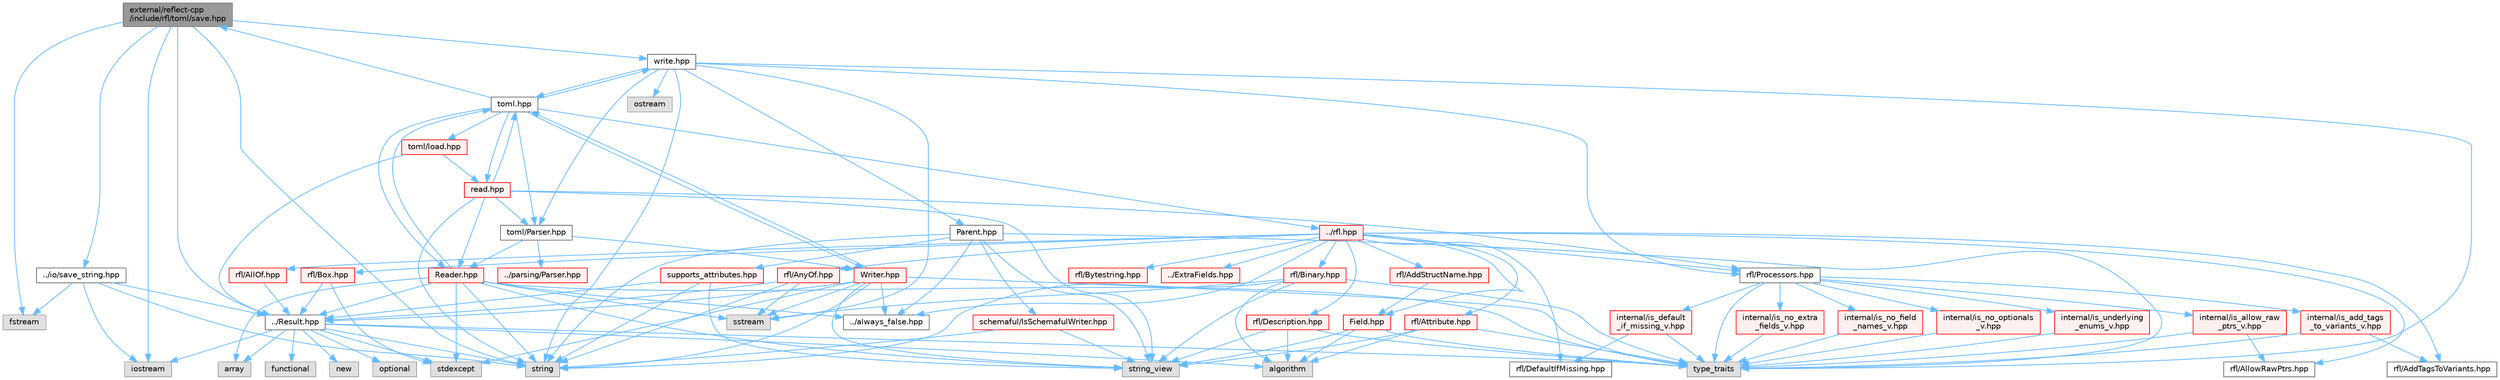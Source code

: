 digraph "external/reflect-cpp/include/rfl/toml/save.hpp"
{
 // LATEX_PDF_SIZE
  bgcolor="transparent";
  edge [fontname=Helvetica,fontsize=10,labelfontname=Helvetica,labelfontsize=10];
  node [fontname=Helvetica,fontsize=10,shape=box,height=0.2,width=0.4];
  Node1 [id="Node000001",label="external/reflect-cpp\l/include/rfl/toml/save.hpp",height=0.2,width=0.4,color="gray40", fillcolor="grey60", style="filled", fontcolor="black",tooltip=" "];
  Node1 -> Node2 [id="edge1_Node000001_Node000002",color="steelblue1",style="solid",tooltip=" "];
  Node2 [id="Node000002",label="fstream",height=0.2,width=0.4,color="grey60", fillcolor="#E0E0E0", style="filled",tooltip=" "];
  Node1 -> Node3 [id="edge2_Node000001_Node000003",color="steelblue1",style="solid",tooltip=" "];
  Node3 [id="Node000003",label="iostream",height=0.2,width=0.4,color="grey60", fillcolor="#E0E0E0", style="filled",tooltip=" "];
  Node1 -> Node4 [id="edge3_Node000001_Node000004",color="steelblue1",style="solid",tooltip=" "];
  Node4 [id="Node000004",label="string",height=0.2,width=0.4,color="grey60", fillcolor="#E0E0E0", style="filled",tooltip=" "];
  Node1 -> Node5 [id="edge4_Node000001_Node000005",color="steelblue1",style="solid",tooltip=" "];
  Node5 [id="Node000005",label="../Result.hpp",height=0.2,width=0.4,color="grey40", fillcolor="white", style="filled",URL="$_result_8hpp.html",tooltip=" "];
  Node5 -> Node6 [id="edge5_Node000005_Node000006",color="steelblue1",style="solid",tooltip=" "];
  Node6 [id="Node000006",label="algorithm",height=0.2,width=0.4,color="grey60", fillcolor="#E0E0E0", style="filled",tooltip=" "];
  Node5 -> Node7 [id="edge6_Node000005_Node000007",color="steelblue1",style="solid",tooltip=" "];
  Node7 [id="Node000007",label="array",height=0.2,width=0.4,color="grey60", fillcolor="#E0E0E0", style="filled",tooltip=" "];
  Node5 -> Node8 [id="edge7_Node000005_Node000008",color="steelblue1",style="solid",tooltip=" "];
  Node8 [id="Node000008",label="functional",height=0.2,width=0.4,color="grey60", fillcolor="#E0E0E0", style="filled",tooltip=" "];
  Node5 -> Node3 [id="edge8_Node000005_Node000003",color="steelblue1",style="solid",tooltip=" "];
  Node5 -> Node9 [id="edge9_Node000005_Node000009",color="steelblue1",style="solid",tooltip=" "];
  Node9 [id="Node000009",label="new",height=0.2,width=0.4,color="grey60", fillcolor="#E0E0E0", style="filled",tooltip=" "];
  Node5 -> Node10 [id="edge10_Node000005_Node000010",color="steelblue1",style="solid",tooltip=" "];
  Node10 [id="Node000010",label="optional",height=0.2,width=0.4,color="grey60", fillcolor="#E0E0E0", style="filled",tooltip=" "];
  Node5 -> Node11 [id="edge11_Node000005_Node000011",color="steelblue1",style="solid",tooltip=" "];
  Node11 [id="Node000011",label="stdexcept",height=0.2,width=0.4,color="grey60", fillcolor="#E0E0E0", style="filled",tooltip=" "];
  Node5 -> Node4 [id="edge12_Node000005_Node000004",color="steelblue1",style="solid",tooltip=" "];
  Node5 -> Node12 [id="edge13_Node000005_Node000012",color="steelblue1",style="solid",tooltip=" "];
  Node12 [id="Node000012",label="type_traits",height=0.2,width=0.4,color="grey60", fillcolor="#E0E0E0", style="filled",tooltip=" "];
  Node1 -> Node13 [id="edge14_Node000001_Node000013",color="steelblue1",style="solid",tooltip=" "];
  Node13 [id="Node000013",label="../io/save_string.hpp",height=0.2,width=0.4,color="grey40", fillcolor="white", style="filled",URL="$save__string_8hpp.html",tooltip=" "];
  Node13 -> Node2 [id="edge15_Node000013_Node000002",color="steelblue1",style="solid",tooltip=" "];
  Node13 -> Node3 [id="edge16_Node000013_Node000003",color="steelblue1",style="solid",tooltip=" "];
  Node13 -> Node4 [id="edge17_Node000013_Node000004",color="steelblue1",style="solid",tooltip=" "];
  Node13 -> Node5 [id="edge18_Node000013_Node000005",color="steelblue1",style="solid",tooltip=" "];
  Node1 -> Node14 [id="edge19_Node000001_Node000014",color="steelblue1",style="solid",tooltip=" "];
  Node14 [id="Node000014",label="write.hpp",height=0.2,width=0.4,color="grey40", fillcolor="white", style="filled",URL="$toml_2write_8hpp.html",tooltip=" "];
  Node14 -> Node15 [id="edge20_Node000014_Node000015",color="steelblue1",style="solid",tooltip=" "];
  Node15 [id="Node000015",label="ostream",height=0.2,width=0.4,color="grey60", fillcolor="#E0E0E0", style="filled",tooltip=" "];
  Node14 -> Node16 [id="edge21_Node000014_Node000016",color="steelblue1",style="solid",tooltip=" "];
  Node16 [id="Node000016",label="sstream",height=0.2,width=0.4,color="grey60", fillcolor="#E0E0E0", style="filled",tooltip=" "];
  Node14 -> Node4 [id="edge22_Node000014_Node000004",color="steelblue1",style="solid",tooltip=" "];
  Node14 -> Node17 [id="edge23_Node000014_Node000017",color="steelblue1",style="solid",tooltip=" "];
  Node17 [id="Node000017",label="toml.hpp",height=0.2,width=0.4,color="grey40", fillcolor="white", style="filled",URL="$toml_8hpp.html",tooltip=" "];
  Node17 -> Node18 [id="edge24_Node000017_Node000018",color="steelblue1",style="solid",tooltip=" "];
  Node18 [id="Node000018",label="../rfl.hpp",height=0.2,width=0.4,color="red", fillcolor="#FFF0F0", style="filled",URL="$rfl_8hpp.html",tooltip=" "];
  Node18 -> Node19 [id="edge25_Node000018_Node000019",color="steelblue1",style="solid",tooltip=" "];
  Node19 [id="Node000019",label="rfl/AddStructName.hpp",height=0.2,width=0.4,color="red", fillcolor="#FFF0F0", style="filled",URL="$_add_struct_name_8hpp.html",tooltip=" "];
  Node19 -> Node21 [id="edge26_Node000019_Node000021",color="steelblue1",style="solid",tooltip=" "];
  Node21 [id="Node000021",label="Field.hpp",height=0.2,width=0.4,color="red", fillcolor="#FFF0F0", style="filled",URL="$_field_8hpp.html",tooltip=" "];
  Node21 -> Node6 [id="edge27_Node000021_Node000006",color="steelblue1",style="solid",tooltip=" "];
  Node21 -> Node22 [id="edge28_Node000021_Node000022",color="steelblue1",style="solid",tooltip=" "];
  Node22 [id="Node000022",label="string_view",height=0.2,width=0.4,color="grey60", fillcolor="#E0E0E0", style="filled",tooltip=" "];
  Node21 -> Node12 [id="edge29_Node000021_Node000012",color="steelblue1",style="solid",tooltip=" "];
  Node18 -> Node60 [id="edge30_Node000018_Node000060",color="steelblue1",style="solid",tooltip=" "];
  Node60 [id="Node000060",label="rfl/AddTagsToVariants.hpp",height=0.2,width=0.4,color="grey40", fillcolor="white", style="filled",URL="$_add_tags_to_variants_8hpp.html",tooltip=" "];
  Node18 -> Node61 [id="edge31_Node000018_Node000061",color="steelblue1",style="solid",tooltip=" "];
  Node61 [id="Node000061",label="rfl/AllOf.hpp",height=0.2,width=0.4,color="red", fillcolor="#FFF0F0", style="filled",URL="$_all_of_8hpp.html",tooltip=" "];
  Node61 -> Node5 [id="edge32_Node000061_Node000005",color="steelblue1",style="solid",tooltip=" "];
  Node18 -> Node70 [id="edge33_Node000018_Node000070",color="steelblue1",style="solid",tooltip=" "];
  Node70 [id="Node000070",label="rfl/AllowRawPtrs.hpp",height=0.2,width=0.4,color="grey40", fillcolor="white", style="filled",URL="$_allow_raw_ptrs_8hpp.html",tooltip=" "];
  Node18 -> Node71 [id="edge34_Node000018_Node000071",color="steelblue1",style="solid",tooltip=" "];
  Node71 [id="Node000071",label="rfl/AnyOf.hpp",height=0.2,width=0.4,color="red", fillcolor="#FFF0F0", style="filled",URL="$_any_of_8hpp.html",tooltip=" "];
  Node71 -> Node16 [id="edge35_Node000071_Node000016",color="steelblue1",style="solid",tooltip=" "];
  Node71 -> Node4 [id="edge36_Node000071_Node000004",color="steelblue1",style="solid",tooltip=" "];
  Node71 -> Node5 [id="edge37_Node000071_Node000005",color="steelblue1",style="solid",tooltip=" "];
  Node18 -> Node72 [id="edge38_Node000018_Node000072",color="steelblue1",style="solid",tooltip=" "];
  Node72 [id="Node000072",label="rfl/Attribute.hpp",height=0.2,width=0.4,color="red", fillcolor="#FFF0F0", style="filled",URL="$_attribute_8hpp.html",tooltip=" "];
  Node72 -> Node6 [id="edge39_Node000072_Node000006",color="steelblue1",style="solid",tooltip=" "];
  Node72 -> Node22 [id="edge40_Node000072_Node000022",color="steelblue1",style="solid",tooltip=" "];
  Node72 -> Node12 [id="edge41_Node000072_Node000012",color="steelblue1",style="solid",tooltip=" "];
  Node18 -> Node73 [id="edge42_Node000018_Node000073",color="steelblue1",style="solid",tooltip=" "];
  Node73 [id="Node000073",label="rfl/Binary.hpp",height=0.2,width=0.4,color="red", fillcolor="#FFF0F0", style="filled",URL="$_binary_8hpp.html",tooltip=" "];
  Node73 -> Node6 [id="edge43_Node000073_Node000006",color="steelblue1",style="solid",tooltip=" "];
  Node73 -> Node16 [id="edge44_Node000073_Node000016",color="steelblue1",style="solid",tooltip=" "];
  Node73 -> Node4 [id="edge45_Node000073_Node000004",color="steelblue1",style="solid",tooltip=" "];
  Node73 -> Node22 [id="edge46_Node000073_Node000022",color="steelblue1",style="solid",tooltip=" "];
  Node73 -> Node12 [id="edge47_Node000073_Node000012",color="steelblue1",style="solid",tooltip=" "];
  Node18 -> Node75 [id="edge48_Node000018_Node000075",color="steelblue1",style="solid",tooltip=" "];
  Node75 [id="Node000075",label="rfl/Box.hpp",height=0.2,width=0.4,color="red", fillcolor="#FFF0F0", style="filled",URL="$_box_8hpp.html",tooltip=" "];
  Node75 -> Node11 [id="edge49_Node000075_Node000011",color="steelblue1",style="solid",tooltip=" "];
  Node75 -> Node5 [id="edge50_Node000075_Node000005",color="steelblue1",style="solid",tooltip=" "];
  Node18 -> Node76 [id="edge51_Node000018_Node000076",color="steelblue1",style="solid",tooltip=" "];
  Node76 [id="Node000076",label="rfl/Bytestring.hpp",height=0.2,width=0.4,color="red", fillcolor="#FFF0F0", style="filled",URL="$_bytestring_8hpp.html",tooltip=" "];
  Node18 -> Node77 [id="edge52_Node000018_Node000077",color="steelblue1",style="solid",tooltip=" "];
  Node77 [id="Node000077",label="rfl/DefaultIfMissing.hpp",height=0.2,width=0.4,color="grey40", fillcolor="white", style="filled",URL="$_default_if_missing_8hpp.html",tooltip=" "];
  Node18 -> Node78 [id="edge53_Node000018_Node000078",color="steelblue1",style="solid",tooltip=" "];
  Node78 [id="Node000078",label="rfl/Description.hpp",height=0.2,width=0.4,color="red", fillcolor="#FFF0F0", style="filled",URL="$_description_8hpp.html",tooltip=" "];
  Node78 -> Node6 [id="edge54_Node000078_Node000006",color="steelblue1",style="solid",tooltip=" "];
  Node78 -> Node22 [id="edge55_Node000078_Node000022",color="steelblue1",style="solid",tooltip=" "];
  Node78 -> Node12 [id="edge56_Node000078_Node000012",color="steelblue1",style="solid",tooltip=" "];
  Node18 -> Node54 [id="edge57_Node000018_Node000054",color="steelblue1",style="solid",tooltip=" "];
  Node54 [id="Node000054",label="../ExtraFields.hpp",height=0.2,width=0.4,color="red", fillcolor="#FFF0F0", style="filled",URL="$_extra_fields_8hpp.html",tooltip=" "];
  Node18 -> Node21 [id="edge58_Node000018_Node000021",color="steelblue1",style="solid",tooltip=" "];
  Node18 -> Node95 [id="edge59_Node000018_Node000095",color="steelblue1",style="solid",tooltip=" "];
  Node95 [id="Node000095",label="rfl/Processors.hpp",height=0.2,width=0.4,color="grey40", fillcolor="white", style="filled",URL="$_processors_8hpp.html",tooltip=" "];
  Node95 -> Node12 [id="edge60_Node000095_Node000012",color="steelblue1",style="solid",tooltip=" "];
  Node95 -> Node96 [id="edge61_Node000095_Node000096",color="steelblue1",style="solid",tooltip=" "];
  Node96 [id="Node000096",label="internal/is_add_tags\l_to_variants_v.hpp",height=0.2,width=0.4,color="red", fillcolor="#FFF0F0", style="filled",URL="$is__add__tags__to__variants__v_8hpp.html",tooltip=" "];
  Node96 -> Node12 [id="edge62_Node000096_Node000012",color="steelblue1",style="solid",tooltip=" "];
  Node96 -> Node60 [id="edge63_Node000096_Node000060",color="steelblue1",style="solid",tooltip=" "];
  Node95 -> Node97 [id="edge64_Node000095_Node000097",color="steelblue1",style="solid",tooltip=" "];
  Node97 [id="Node000097",label="internal/is_allow_raw\l_ptrs_v.hpp",height=0.2,width=0.4,color="red", fillcolor="#FFF0F0", style="filled",URL="$is__allow__raw__ptrs__v_8hpp.html",tooltip=" "];
  Node97 -> Node12 [id="edge65_Node000097_Node000012",color="steelblue1",style="solid",tooltip=" "];
  Node97 -> Node70 [id="edge66_Node000097_Node000070",color="steelblue1",style="solid",tooltip=" "];
  Node95 -> Node98 [id="edge67_Node000095_Node000098",color="steelblue1",style="solid",tooltip=" "];
  Node98 [id="Node000098",label="internal/is_default\l_if_missing_v.hpp",height=0.2,width=0.4,color="red", fillcolor="#FFF0F0", style="filled",URL="$is__default__if__missing__v_8hpp.html",tooltip=" "];
  Node98 -> Node12 [id="edge68_Node000098_Node000012",color="steelblue1",style="solid",tooltip=" "];
  Node98 -> Node77 [id="edge69_Node000098_Node000077",color="steelblue1",style="solid",tooltip=" "];
  Node95 -> Node99 [id="edge70_Node000095_Node000099",color="steelblue1",style="solid",tooltip=" "];
  Node99 [id="Node000099",label="internal/is_no_extra\l_fields_v.hpp",height=0.2,width=0.4,color="red", fillcolor="#FFF0F0", style="filled",URL="$is__no__extra__fields__v_8hpp.html",tooltip=" "];
  Node99 -> Node12 [id="edge71_Node000099_Node000012",color="steelblue1",style="solid",tooltip=" "];
  Node95 -> Node100 [id="edge72_Node000095_Node000100",color="steelblue1",style="solid",tooltip=" "];
  Node100 [id="Node000100",label="internal/is_no_field\l_names_v.hpp",height=0.2,width=0.4,color="red", fillcolor="#FFF0F0", style="filled",URL="$is__no__field__names__v_8hpp.html",tooltip=" "];
  Node100 -> Node12 [id="edge73_Node000100_Node000012",color="steelblue1",style="solid",tooltip=" "];
  Node95 -> Node101 [id="edge74_Node000095_Node000101",color="steelblue1",style="solid",tooltip=" "];
  Node101 [id="Node000101",label="internal/is_no_optionals\l_v.hpp",height=0.2,width=0.4,color="red", fillcolor="#FFF0F0", style="filled",URL="$is__no__optionals__v_8hpp.html",tooltip=" "];
  Node101 -> Node12 [id="edge75_Node000101_Node000012",color="steelblue1",style="solid",tooltip=" "];
  Node95 -> Node102 [id="edge76_Node000095_Node000102",color="steelblue1",style="solid",tooltip=" "];
  Node102 [id="Node000102",label="internal/is_underlying\l_enums_v.hpp",height=0.2,width=0.4,color="red", fillcolor="#FFF0F0", style="filled",URL="$is__underlying__enums__v_8hpp.html",tooltip=" "];
  Node102 -> Node12 [id="edge77_Node000102_Node000012",color="steelblue1",style="solid",tooltip=" "];
  Node18 -> Node120 [id="edge78_Node000018_Node000120",color="steelblue1",style="solid",tooltip=" "];
  Node120 [id="Node000120",label="../always_false.hpp",height=0.2,width=0.4,color="grey40", fillcolor="white", style="filled",URL="$always__false_8hpp.html",tooltip=" "];
  Node17 -> Node300 [id="edge79_Node000017_Node000300",color="steelblue1",style="solid",tooltip=" "];
  Node300 [id="Node000300",label="toml/Parser.hpp",height=0.2,width=0.4,color="grey40", fillcolor="white", style="filled",URL="$toml_2_parser_8hpp.html",tooltip=" "];
  Node300 -> Node194 [id="edge80_Node000300_Node000194",color="steelblue1",style="solid",tooltip=" "];
  Node194 [id="Node000194",label="../parsing/Parser.hpp",height=0.2,width=0.4,color="red", fillcolor="#FFF0F0", style="filled",URL="$parsing_2_parser_8hpp.html",tooltip=" "];
  Node300 -> Node301 [id="edge81_Node000300_Node000301",color="steelblue1",style="solid",tooltip=" "];
  Node301 [id="Node000301",label="Reader.hpp",height=0.2,width=0.4,color="red", fillcolor="#FFF0F0", style="filled",URL="$toml_2_reader_8hpp.html",tooltip=" "];
  Node301 -> Node7 [id="edge82_Node000301_Node000007",color="steelblue1",style="solid",tooltip=" "];
  Node301 -> Node16 [id="edge83_Node000301_Node000016",color="steelblue1",style="solid",tooltip=" "];
  Node301 -> Node11 [id="edge84_Node000301_Node000011",color="steelblue1",style="solid",tooltip=" "];
  Node301 -> Node4 [id="edge85_Node000301_Node000004",color="steelblue1",style="solid",tooltip=" "];
  Node301 -> Node22 [id="edge86_Node000301_Node000022",color="steelblue1",style="solid",tooltip=" "];
  Node301 -> Node12 [id="edge87_Node000301_Node000012",color="steelblue1",style="solid",tooltip=" "];
  Node301 -> Node17 [id="edge88_Node000301_Node000017",color="steelblue1",style="solid",tooltip=" "];
  Node301 -> Node5 [id="edge89_Node000301_Node000005",color="steelblue1",style="solid",tooltip=" "];
  Node301 -> Node120 [id="edge90_Node000301_Node000120",color="steelblue1",style="solid",tooltip=" "];
  Node300 -> Node302 [id="edge91_Node000300_Node000302",color="steelblue1",style="solid",tooltip=" "];
  Node302 [id="Node000302",label="Writer.hpp",height=0.2,width=0.4,color="red", fillcolor="#FFF0F0", style="filled",URL="$toml_2_writer_8hpp.html",tooltip=" "];
  Node302 -> Node16 [id="edge92_Node000302_Node000016",color="steelblue1",style="solid",tooltip=" "];
  Node302 -> Node11 [id="edge93_Node000302_Node000011",color="steelblue1",style="solid",tooltip=" "];
  Node302 -> Node4 [id="edge94_Node000302_Node000004",color="steelblue1",style="solid",tooltip=" "];
  Node302 -> Node22 [id="edge95_Node000302_Node000022",color="steelblue1",style="solid",tooltip=" "];
  Node302 -> Node12 [id="edge96_Node000302_Node000012",color="steelblue1",style="solid",tooltip=" "];
  Node302 -> Node17 [id="edge97_Node000302_Node000017",color="steelblue1",style="solid",tooltip=" "];
  Node302 -> Node5 [id="edge98_Node000302_Node000005",color="steelblue1",style="solid",tooltip=" "];
  Node302 -> Node120 [id="edge99_Node000302_Node000120",color="steelblue1",style="solid",tooltip=" "];
  Node17 -> Node301 [id="edge100_Node000017_Node000301",color="steelblue1",style="solid",tooltip=" "];
  Node17 -> Node302 [id="edge101_Node000017_Node000302",color="steelblue1",style="solid",tooltip=" "];
  Node17 -> Node303 [id="edge102_Node000017_Node000303",color="steelblue1",style="solid",tooltip=" "];
  Node303 [id="Node000303",label="toml/load.hpp",height=0.2,width=0.4,color="red", fillcolor="#FFF0F0", style="filled",URL="$toml_2load_8hpp.html",tooltip=" "];
  Node303 -> Node5 [id="edge103_Node000303_Node000005",color="steelblue1",style="solid",tooltip=" "];
  Node303 -> Node305 [id="edge104_Node000303_Node000305",color="steelblue1",style="solid",tooltip=" "];
  Node305 [id="Node000305",label="read.hpp",height=0.2,width=0.4,color="red", fillcolor="#FFF0F0", style="filled",URL="$toml_2read_8hpp.html",tooltip=" "];
  Node305 -> Node4 [id="edge105_Node000305_Node000004",color="steelblue1",style="solid",tooltip=" "];
  Node305 -> Node22 [id="edge106_Node000305_Node000022",color="steelblue1",style="solid",tooltip=" "];
  Node305 -> Node17 [id="edge107_Node000305_Node000017",color="steelblue1",style="solid",tooltip=" "];
  Node305 -> Node95 [id="edge108_Node000305_Node000095",color="steelblue1",style="solid",tooltip=" "];
  Node305 -> Node300 [id="edge109_Node000305_Node000300",color="steelblue1",style="solid",tooltip=" "];
  Node305 -> Node301 [id="edge110_Node000305_Node000301",color="steelblue1",style="solid",tooltip=" "];
  Node17 -> Node305 [id="edge111_Node000017_Node000305",color="steelblue1",style="solid",tooltip=" "];
  Node17 -> Node1 [id="edge112_Node000017_Node000001",color="steelblue1",style="solid",tooltip=" "];
  Node17 -> Node14 [id="edge113_Node000017_Node000014",color="steelblue1",style="solid",tooltip=" "];
  Node14 -> Node12 [id="edge114_Node000014_Node000012",color="steelblue1",style="solid",tooltip=" "];
  Node14 -> Node95 [id="edge115_Node000014_Node000095",color="steelblue1",style="solid",tooltip=" "];
  Node14 -> Node205 [id="edge116_Node000014_Node000205",color="steelblue1",style="solid",tooltip=" "];
  Node205 [id="Node000205",label="Parent.hpp",height=0.2,width=0.4,color="grey40", fillcolor="white", style="filled",URL="$_parent_8hpp.html",tooltip=" "];
  Node205 -> Node4 [id="edge117_Node000205_Node000004",color="steelblue1",style="solid",tooltip=" "];
  Node205 -> Node22 [id="edge118_Node000205_Node000022",color="steelblue1",style="solid",tooltip=" "];
  Node205 -> Node12 [id="edge119_Node000205_Node000012",color="steelblue1",style="solid",tooltip=" "];
  Node205 -> Node120 [id="edge120_Node000205_Node000120",color="steelblue1",style="solid",tooltip=" "];
  Node205 -> Node206 [id="edge121_Node000205_Node000206",color="steelblue1",style="solid",tooltip=" "];
  Node206 [id="Node000206",label="schemaful/IsSchemafulWriter.hpp",height=0.2,width=0.4,color="red", fillcolor="#FFF0F0", style="filled",URL="$_is_schemaful_writer_8hpp.html",tooltip=" "];
  Node206 -> Node4 [id="edge122_Node000206_Node000004",color="steelblue1",style="solid",tooltip=" "];
  Node206 -> Node22 [id="edge123_Node000206_Node000022",color="steelblue1",style="solid",tooltip=" "];
  Node205 -> Node207 [id="edge124_Node000205_Node000207",color="steelblue1",style="solid",tooltip=" "];
  Node207 [id="Node000207",label="supports_attributes.hpp",height=0.2,width=0.4,color="red", fillcolor="#FFF0F0", style="filled",URL="$supports__attributes_8hpp.html",tooltip=" "];
  Node207 -> Node4 [id="edge125_Node000207_Node000004",color="steelblue1",style="solid",tooltip=" "];
  Node207 -> Node22 [id="edge126_Node000207_Node000022",color="steelblue1",style="solid",tooltip=" "];
  Node207 -> Node5 [id="edge127_Node000207_Node000005",color="steelblue1",style="solid",tooltip=" "];
  Node14 -> Node300 [id="edge128_Node000014_Node000300",color="steelblue1",style="solid",tooltip=" "];
}
